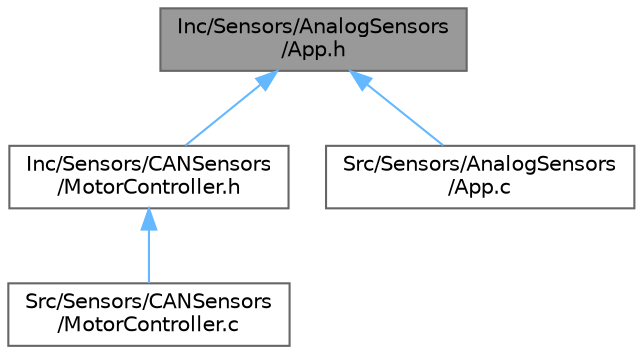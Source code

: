 digraph "Inc/Sensors/AnalogSensors/App.h"
{
 // LATEX_PDF_SIZE
  bgcolor="transparent";
  edge [fontname=Helvetica,fontsize=10,labelfontname=Helvetica,labelfontsize=10];
  node [fontname=Helvetica,fontsize=10,shape=box,height=0.2,width=0.4];
  Node1 [label="Inc/Sensors/AnalogSensors\l/App.h",height=0.2,width=0.4,color="gray40", fillcolor="grey60", style="filled", fontcolor="black",tooltip=" "];
  Node1 -> Node2 [dir="back",color="steelblue1",style="solid"];
  Node2 [label="Inc/Sensors/CANSensors\l/MotorController.h",height=0.2,width=0.4,color="grey40", fillcolor="white", style="filled",URL="$MotorController_8h.html",tooltip=" "];
  Node2 -> Node3 [dir="back",color="steelblue1",style="solid"];
  Node3 [label="Src/Sensors/CANSensors\l/MotorController.c",height=0.2,width=0.4,color="grey40", fillcolor="white", style="filled",URL="$MotorController_8c.html",tooltip=" "];
  Node1 -> Node4 [dir="back",color="steelblue1",style="solid"];
  Node4 [label="Src/Sensors/AnalogSensors\l/App.c",height=0.2,width=0.4,color="grey40", fillcolor="white", style="filled",URL="$App_8c.html",tooltip=" "];
}
